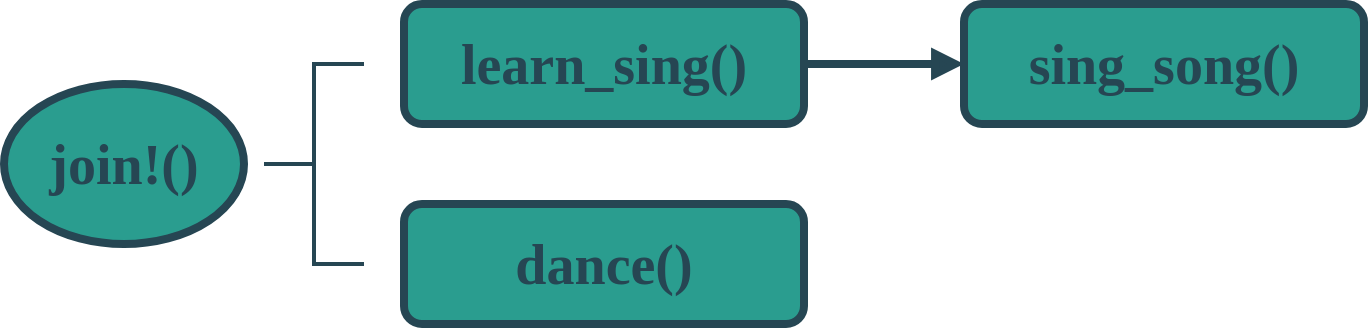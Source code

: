 <mxfile version="23.1.5" type="device">
  <diagram name="Page-1" id="tZVp0-r1U8McQTlammkI">
    <mxGraphModel dx="2284" dy="839" grid="1" gridSize="10" guides="1" tooltips="1" connect="1" arrows="1" fold="1" page="1" pageScale="1" pageWidth="850" pageHeight="1100" math="0" shadow="0">
      <root>
        <mxCell id="0" />
        <mxCell id="1" parent="0" />
        <mxCell id="zyWgc2NWacgt1TY9s24u-3" style="edgeStyle=orthogonalEdgeStyle;rounded=1;orthogonalLoop=1;jettySize=auto;html=1;shadow=0;strokeColor=#264653;strokeWidth=4;fontFamily=Ubuntu;fontSize=28;fontColor=#264653;fontStyle=1;endArrow=block;endFill=1;fillColor=#264653;" edge="1" parent="1" source="zyWgc2NWacgt1TY9s24u-1" target="zyWgc2NWacgt1TY9s24u-2">
          <mxGeometry relative="1" as="geometry" />
        </mxCell>
        <mxCell id="zyWgc2NWacgt1TY9s24u-1" value="learn_sing()" style="rounded=1;whiteSpace=wrap;html=1;shadow=0;strokeColor=#264653;strokeWidth=4;fontFamily=Ubuntu;fontSize=28;fontColor=#264653;fontStyle=1;fillColor=#2a9d8f;" vertex="1" parent="1">
          <mxGeometry x="180" y="230" width="200" height="60" as="geometry" />
        </mxCell>
        <mxCell id="zyWgc2NWacgt1TY9s24u-2" value="sing_song()" style="rounded=1;whiteSpace=wrap;html=1;shadow=0;strokeColor=#264653;strokeWidth=4;fontFamily=Ubuntu;fontSize=28;fontColor=#264653;fontStyle=1;fillColor=#2a9d8f;" vertex="1" parent="1">
          <mxGeometry x="460" y="230" width="200" height="60" as="geometry" />
        </mxCell>
        <mxCell id="zyWgc2NWacgt1TY9s24u-4" value="dance()" style="rounded=1;whiteSpace=wrap;html=1;shadow=0;strokeColor=#264653;strokeWidth=4;fontFamily=Ubuntu;fontSize=28;fontColor=#264653;fontStyle=1;fillColor=#2a9d8f;" vertex="1" parent="1">
          <mxGeometry x="180" y="330" width="200" height="60" as="geometry" />
        </mxCell>
        <mxCell id="zyWgc2NWacgt1TY9s24u-6" value="" style="strokeWidth=2;html=1;shape=mxgraph.flowchart.annotation_2;align=left;labelPosition=right;pointerEvents=1;rounded=1;shadow=0;strokeColor=#264653;fontFamily=Ubuntu;fontSize=28;fontColor=#264653;fontStyle=1;fillColor=#2a9d8f;" vertex="1" parent="1">
          <mxGeometry x="110" y="260" width="50" height="100" as="geometry" />
        </mxCell>
        <mxCell id="zyWgc2NWacgt1TY9s24u-7" value="join!()" style="ellipse;whiteSpace=wrap;html=1;rounded=1;shadow=0;strokeColor=#264653;strokeWidth=4;fontFamily=Ubuntu;fontSize=28;fontColor=#264653;fontStyle=1;fillColor=#2a9d8f;" vertex="1" parent="1">
          <mxGeometry x="-20" y="270" width="120" height="80" as="geometry" />
        </mxCell>
      </root>
    </mxGraphModel>
  </diagram>
</mxfile>
